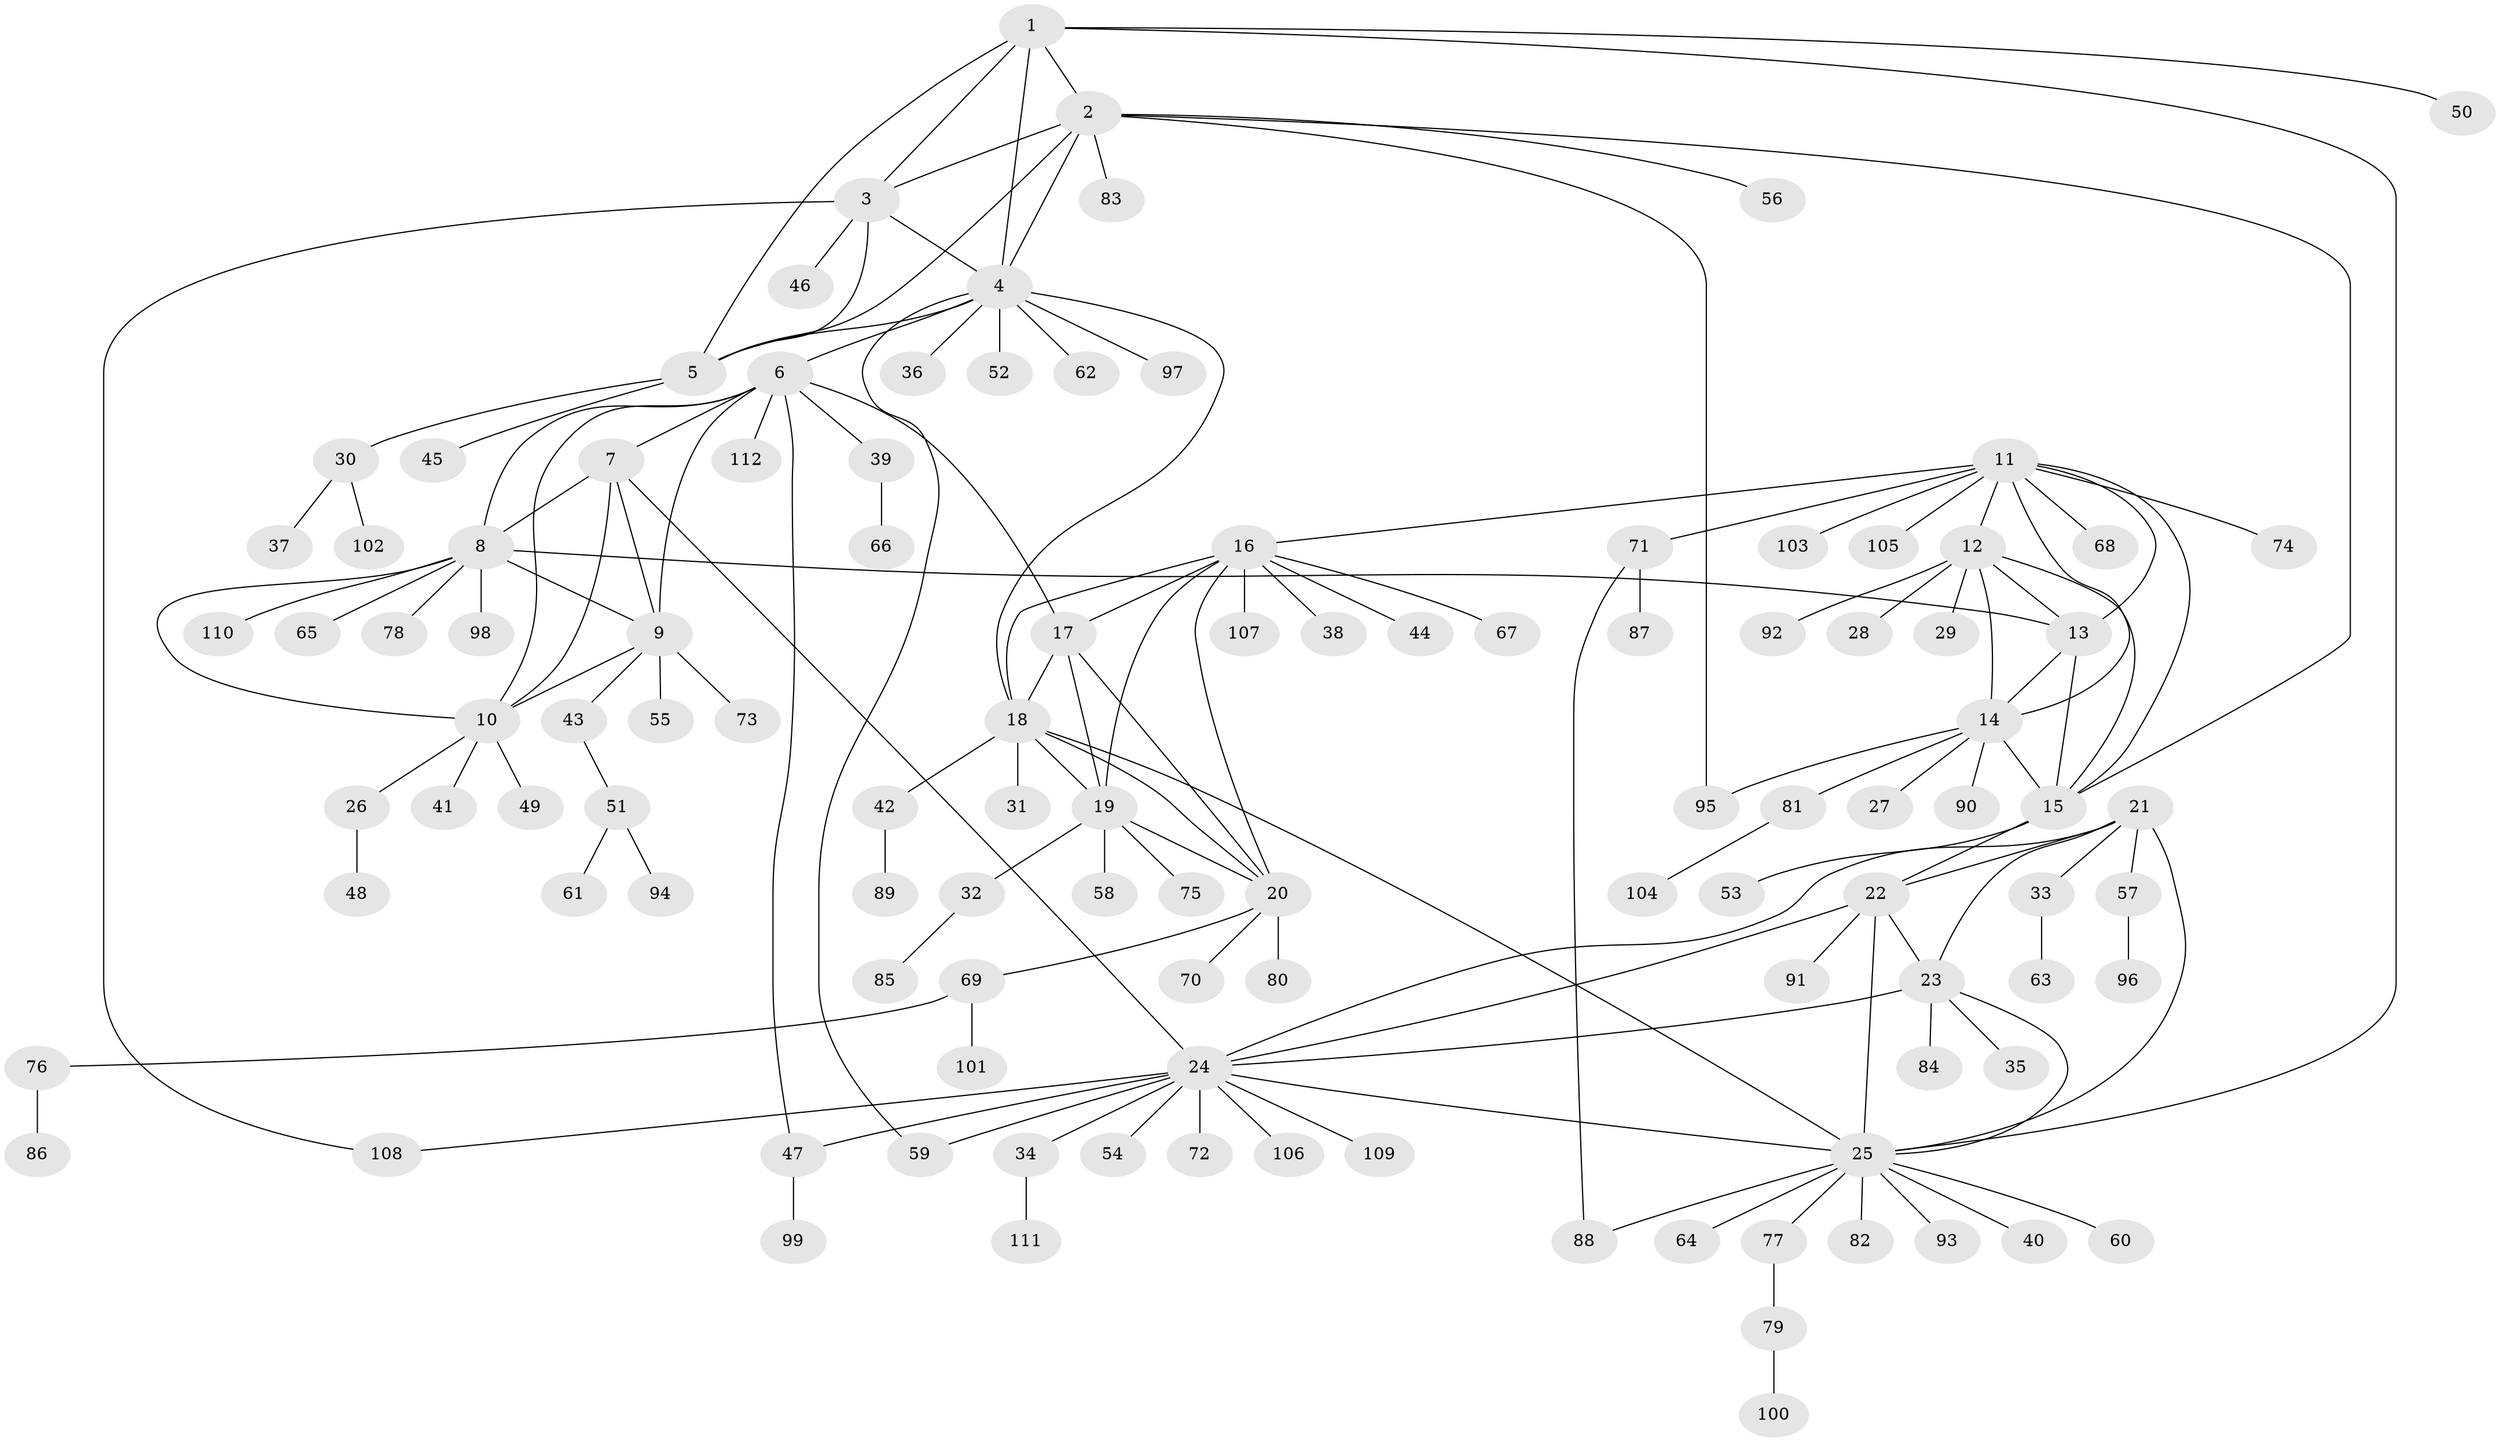 // Generated by graph-tools (version 1.1) at 2025/37/03/09/25 02:37:41]
// undirected, 112 vertices, 152 edges
graph export_dot {
graph [start="1"]
  node [color=gray90,style=filled];
  1;
  2;
  3;
  4;
  5;
  6;
  7;
  8;
  9;
  10;
  11;
  12;
  13;
  14;
  15;
  16;
  17;
  18;
  19;
  20;
  21;
  22;
  23;
  24;
  25;
  26;
  27;
  28;
  29;
  30;
  31;
  32;
  33;
  34;
  35;
  36;
  37;
  38;
  39;
  40;
  41;
  42;
  43;
  44;
  45;
  46;
  47;
  48;
  49;
  50;
  51;
  52;
  53;
  54;
  55;
  56;
  57;
  58;
  59;
  60;
  61;
  62;
  63;
  64;
  65;
  66;
  67;
  68;
  69;
  70;
  71;
  72;
  73;
  74;
  75;
  76;
  77;
  78;
  79;
  80;
  81;
  82;
  83;
  84;
  85;
  86;
  87;
  88;
  89;
  90;
  91;
  92;
  93;
  94;
  95;
  96;
  97;
  98;
  99;
  100;
  101;
  102;
  103;
  104;
  105;
  106;
  107;
  108;
  109;
  110;
  111;
  112;
  1 -- 2;
  1 -- 3;
  1 -- 4;
  1 -- 5;
  1 -- 25;
  1 -- 50;
  2 -- 3;
  2 -- 4;
  2 -- 5;
  2 -- 15;
  2 -- 56;
  2 -- 83;
  2 -- 95;
  3 -- 4;
  3 -- 5;
  3 -- 46;
  3 -- 108;
  4 -- 5;
  4 -- 6;
  4 -- 18;
  4 -- 36;
  4 -- 52;
  4 -- 59;
  4 -- 62;
  4 -- 97;
  5 -- 30;
  5 -- 45;
  6 -- 7;
  6 -- 8;
  6 -- 9;
  6 -- 10;
  6 -- 17;
  6 -- 39;
  6 -- 47;
  6 -- 112;
  7 -- 8;
  7 -- 9;
  7 -- 10;
  7 -- 24;
  8 -- 9;
  8 -- 10;
  8 -- 13;
  8 -- 65;
  8 -- 78;
  8 -- 98;
  8 -- 110;
  9 -- 10;
  9 -- 43;
  9 -- 55;
  9 -- 73;
  10 -- 26;
  10 -- 41;
  10 -- 49;
  11 -- 12;
  11 -- 13;
  11 -- 14;
  11 -- 15;
  11 -- 16;
  11 -- 68;
  11 -- 71;
  11 -- 74;
  11 -- 103;
  11 -- 105;
  12 -- 13;
  12 -- 14;
  12 -- 15;
  12 -- 28;
  12 -- 29;
  12 -- 92;
  13 -- 14;
  13 -- 15;
  14 -- 15;
  14 -- 27;
  14 -- 81;
  14 -- 90;
  14 -- 95;
  15 -- 22;
  15 -- 53;
  16 -- 17;
  16 -- 18;
  16 -- 19;
  16 -- 20;
  16 -- 38;
  16 -- 44;
  16 -- 67;
  16 -- 107;
  17 -- 18;
  17 -- 19;
  17 -- 20;
  18 -- 19;
  18 -- 20;
  18 -- 25;
  18 -- 31;
  18 -- 42;
  19 -- 20;
  19 -- 32;
  19 -- 58;
  19 -- 75;
  20 -- 69;
  20 -- 70;
  20 -- 80;
  21 -- 22;
  21 -- 23;
  21 -- 24;
  21 -- 25;
  21 -- 33;
  21 -- 57;
  22 -- 23;
  22 -- 24;
  22 -- 25;
  22 -- 91;
  23 -- 24;
  23 -- 25;
  23 -- 35;
  23 -- 84;
  24 -- 25;
  24 -- 34;
  24 -- 47;
  24 -- 54;
  24 -- 59;
  24 -- 72;
  24 -- 106;
  24 -- 108;
  24 -- 109;
  25 -- 40;
  25 -- 60;
  25 -- 64;
  25 -- 77;
  25 -- 82;
  25 -- 88;
  25 -- 93;
  26 -- 48;
  30 -- 37;
  30 -- 102;
  32 -- 85;
  33 -- 63;
  34 -- 111;
  39 -- 66;
  42 -- 89;
  43 -- 51;
  47 -- 99;
  51 -- 61;
  51 -- 94;
  57 -- 96;
  69 -- 76;
  69 -- 101;
  71 -- 87;
  71 -- 88;
  76 -- 86;
  77 -- 79;
  79 -- 100;
  81 -- 104;
}
